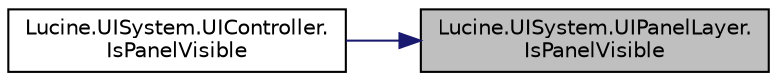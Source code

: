 digraph "Lucine.UISystem.UIPanelLayer.IsPanelVisible"
{
 // LATEX_PDF_SIZE
  edge [fontname="Helvetica",fontsize="10",labelfontname="Helvetica",labelfontsize="10"];
  node [fontname="Helvetica",fontsize="10",shape=record];
  rankdir="RL";
  Node1 [label="Lucine.UISystem.UIPanelLayer.\lIsPanelVisible",height=0.2,width=0.4,color="black", fillcolor="grey75", style="filled", fontcolor="black",tooltip=" "];
  Node1 -> Node2 [dir="back",color="midnightblue",fontsize="10",style="solid",fontname="Helvetica"];
  Node2 [label="Lucine.UISystem.UIController.\lIsPanelVisible",height=0.2,width=0.4,color="black", fillcolor="white", style="filled",URL="$class_lucine_1_1_u_i_system_1_1_u_i_controller.html#ab572dabbebf9dcd5ee49e5b272e32b45",tooltip=" "];
}

